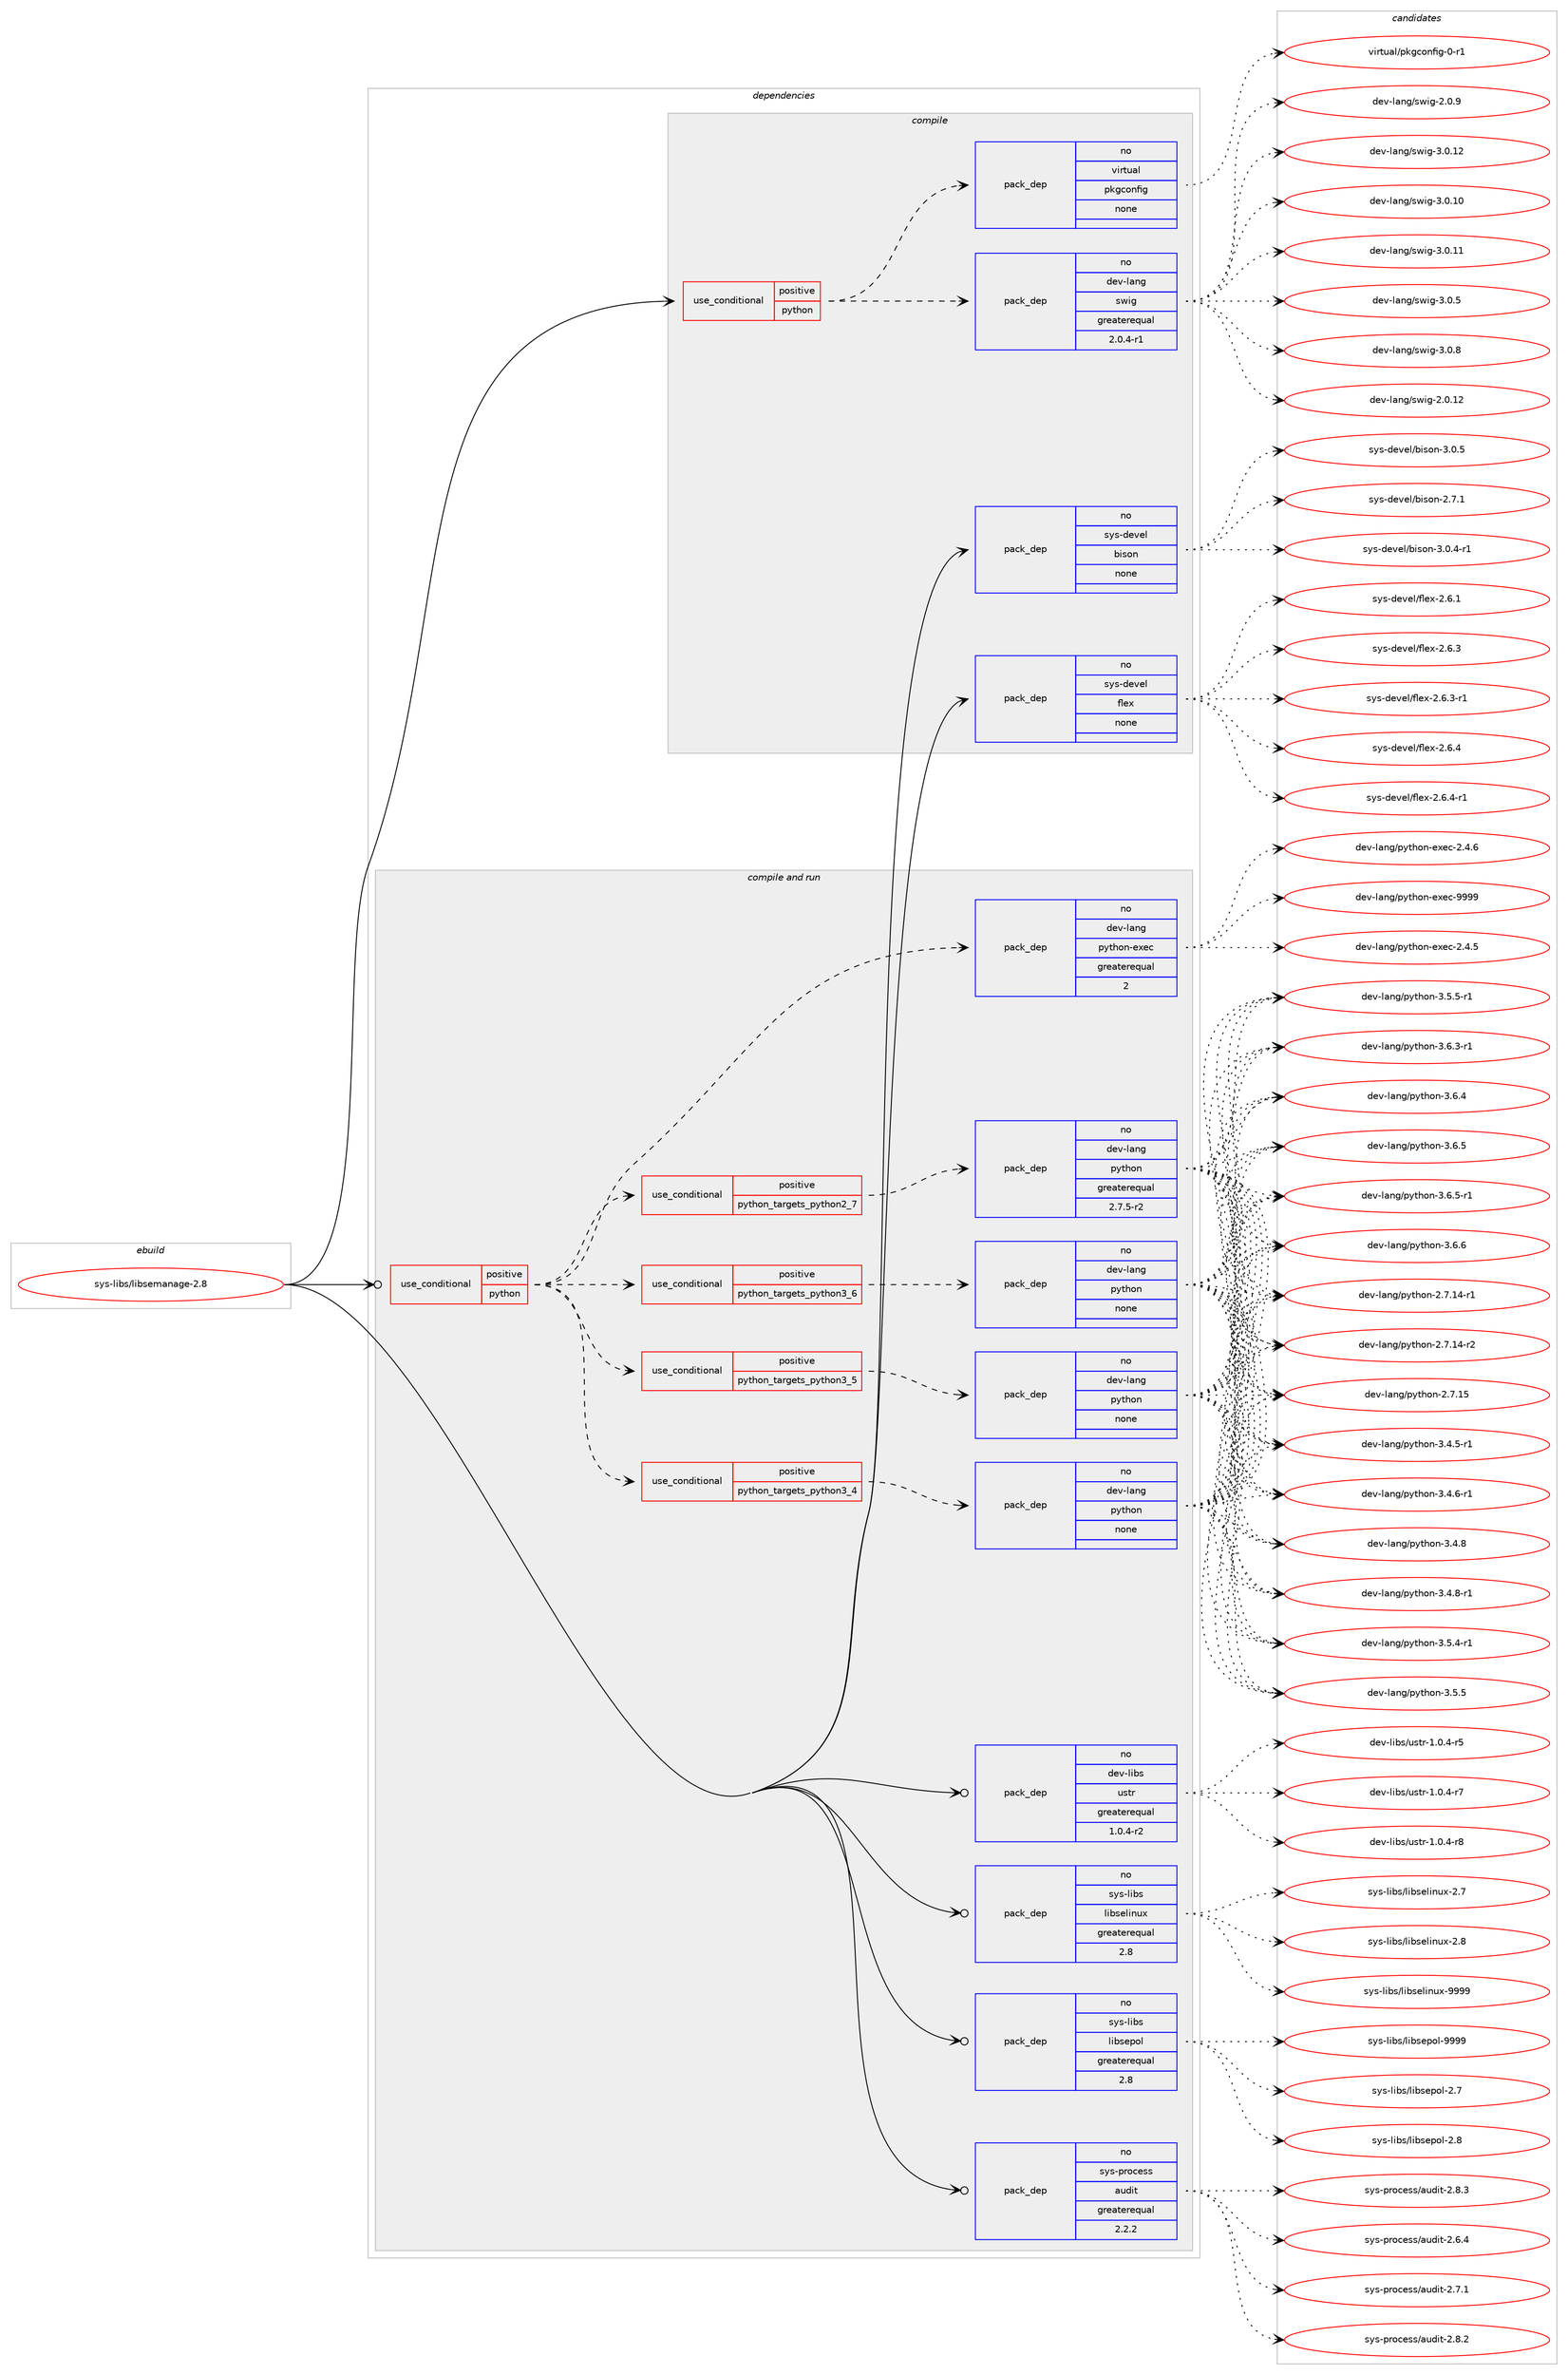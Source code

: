digraph prolog {

# *************
# Graph options
# *************

newrank=true;
concentrate=true;
compound=true;
graph [rankdir=LR,fontname=Helvetica,fontsize=10,ranksep=1.5];#, ranksep=2.5, nodesep=0.2];
edge  [arrowhead=vee];
node  [fontname=Helvetica,fontsize=10];

# **********
# The ebuild
# **********

subgraph cluster_leftcol {
color=gray;
rank=same;
label=<<i>ebuild</i>>;
id [label="sys-libs/libsemanage-2.8", color=red, width=4, href="../sys-libs/libsemanage-2.8.svg"];
}

# ****************
# The dependencies
# ****************

subgraph cluster_midcol {
color=gray;
label=<<i>dependencies</i>>;
subgraph cluster_compile {
fillcolor="#eeeeee";
style=filled;
label=<<i>compile</i>>;
subgraph cond1743 {
dependency8142 [label=<<TABLE BORDER="0" CELLBORDER="1" CELLSPACING="0" CELLPADDING="4"><TR><TD ROWSPAN="3" CELLPADDING="10">use_conditional</TD></TR><TR><TD>positive</TD></TR><TR><TD>python</TD></TR></TABLE>>, shape=none, color=red];
subgraph pack6308 {
dependency8143 [label=<<TABLE BORDER="0" CELLBORDER="1" CELLSPACING="0" CELLPADDING="4" WIDTH="220"><TR><TD ROWSPAN="6" CELLPADDING="30">pack_dep</TD></TR><TR><TD WIDTH="110">no</TD></TR><TR><TD>dev-lang</TD></TR><TR><TD>swig</TD></TR><TR><TD>greaterequal</TD></TR><TR><TD>2.0.4-r1</TD></TR></TABLE>>, shape=none, color=blue];
}
dependency8142:e -> dependency8143:w [weight=20,style="dashed",arrowhead="vee"];
subgraph pack6309 {
dependency8144 [label=<<TABLE BORDER="0" CELLBORDER="1" CELLSPACING="0" CELLPADDING="4" WIDTH="220"><TR><TD ROWSPAN="6" CELLPADDING="30">pack_dep</TD></TR><TR><TD WIDTH="110">no</TD></TR><TR><TD>virtual</TD></TR><TR><TD>pkgconfig</TD></TR><TR><TD>none</TD></TR><TR><TD></TD></TR></TABLE>>, shape=none, color=blue];
}
dependency8142:e -> dependency8144:w [weight=20,style="dashed",arrowhead="vee"];
}
id:e -> dependency8142:w [weight=20,style="solid",arrowhead="vee"];
subgraph pack6310 {
dependency8145 [label=<<TABLE BORDER="0" CELLBORDER="1" CELLSPACING="0" CELLPADDING="4" WIDTH="220"><TR><TD ROWSPAN="6" CELLPADDING="30">pack_dep</TD></TR><TR><TD WIDTH="110">no</TD></TR><TR><TD>sys-devel</TD></TR><TR><TD>bison</TD></TR><TR><TD>none</TD></TR><TR><TD></TD></TR></TABLE>>, shape=none, color=blue];
}
id:e -> dependency8145:w [weight=20,style="solid",arrowhead="vee"];
subgraph pack6311 {
dependency8146 [label=<<TABLE BORDER="0" CELLBORDER="1" CELLSPACING="0" CELLPADDING="4" WIDTH="220"><TR><TD ROWSPAN="6" CELLPADDING="30">pack_dep</TD></TR><TR><TD WIDTH="110">no</TD></TR><TR><TD>sys-devel</TD></TR><TR><TD>flex</TD></TR><TR><TD>none</TD></TR><TR><TD></TD></TR></TABLE>>, shape=none, color=blue];
}
id:e -> dependency8146:w [weight=20,style="solid",arrowhead="vee"];
}
subgraph cluster_compileandrun {
fillcolor="#eeeeee";
style=filled;
label=<<i>compile and run</i>>;
subgraph cond1744 {
dependency8147 [label=<<TABLE BORDER="0" CELLBORDER="1" CELLSPACING="0" CELLPADDING="4"><TR><TD ROWSPAN="3" CELLPADDING="10">use_conditional</TD></TR><TR><TD>positive</TD></TR><TR><TD>python</TD></TR></TABLE>>, shape=none, color=red];
subgraph cond1745 {
dependency8148 [label=<<TABLE BORDER="0" CELLBORDER="1" CELLSPACING="0" CELLPADDING="4"><TR><TD ROWSPAN="3" CELLPADDING="10">use_conditional</TD></TR><TR><TD>positive</TD></TR><TR><TD>python_targets_python2_7</TD></TR></TABLE>>, shape=none, color=red];
subgraph pack6312 {
dependency8149 [label=<<TABLE BORDER="0" CELLBORDER="1" CELLSPACING="0" CELLPADDING="4" WIDTH="220"><TR><TD ROWSPAN="6" CELLPADDING="30">pack_dep</TD></TR><TR><TD WIDTH="110">no</TD></TR><TR><TD>dev-lang</TD></TR><TR><TD>python</TD></TR><TR><TD>greaterequal</TD></TR><TR><TD>2.7.5-r2</TD></TR></TABLE>>, shape=none, color=blue];
}
dependency8148:e -> dependency8149:w [weight=20,style="dashed",arrowhead="vee"];
}
dependency8147:e -> dependency8148:w [weight=20,style="dashed",arrowhead="vee"];
subgraph cond1746 {
dependency8150 [label=<<TABLE BORDER="0" CELLBORDER="1" CELLSPACING="0" CELLPADDING="4"><TR><TD ROWSPAN="3" CELLPADDING="10">use_conditional</TD></TR><TR><TD>positive</TD></TR><TR><TD>python_targets_python3_4</TD></TR></TABLE>>, shape=none, color=red];
subgraph pack6313 {
dependency8151 [label=<<TABLE BORDER="0" CELLBORDER="1" CELLSPACING="0" CELLPADDING="4" WIDTH="220"><TR><TD ROWSPAN="6" CELLPADDING="30">pack_dep</TD></TR><TR><TD WIDTH="110">no</TD></TR><TR><TD>dev-lang</TD></TR><TR><TD>python</TD></TR><TR><TD>none</TD></TR><TR><TD></TD></TR></TABLE>>, shape=none, color=blue];
}
dependency8150:e -> dependency8151:w [weight=20,style="dashed",arrowhead="vee"];
}
dependency8147:e -> dependency8150:w [weight=20,style="dashed",arrowhead="vee"];
subgraph cond1747 {
dependency8152 [label=<<TABLE BORDER="0" CELLBORDER="1" CELLSPACING="0" CELLPADDING="4"><TR><TD ROWSPAN="3" CELLPADDING="10">use_conditional</TD></TR><TR><TD>positive</TD></TR><TR><TD>python_targets_python3_5</TD></TR></TABLE>>, shape=none, color=red];
subgraph pack6314 {
dependency8153 [label=<<TABLE BORDER="0" CELLBORDER="1" CELLSPACING="0" CELLPADDING="4" WIDTH="220"><TR><TD ROWSPAN="6" CELLPADDING="30">pack_dep</TD></TR><TR><TD WIDTH="110">no</TD></TR><TR><TD>dev-lang</TD></TR><TR><TD>python</TD></TR><TR><TD>none</TD></TR><TR><TD></TD></TR></TABLE>>, shape=none, color=blue];
}
dependency8152:e -> dependency8153:w [weight=20,style="dashed",arrowhead="vee"];
}
dependency8147:e -> dependency8152:w [weight=20,style="dashed",arrowhead="vee"];
subgraph cond1748 {
dependency8154 [label=<<TABLE BORDER="0" CELLBORDER="1" CELLSPACING="0" CELLPADDING="4"><TR><TD ROWSPAN="3" CELLPADDING="10">use_conditional</TD></TR><TR><TD>positive</TD></TR><TR><TD>python_targets_python3_6</TD></TR></TABLE>>, shape=none, color=red];
subgraph pack6315 {
dependency8155 [label=<<TABLE BORDER="0" CELLBORDER="1" CELLSPACING="0" CELLPADDING="4" WIDTH="220"><TR><TD ROWSPAN="6" CELLPADDING="30">pack_dep</TD></TR><TR><TD WIDTH="110">no</TD></TR><TR><TD>dev-lang</TD></TR><TR><TD>python</TD></TR><TR><TD>none</TD></TR><TR><TD></TD></TR></TABLE>>, shape=none, color=blue];
}
dependency8154:e -> dependency8155:w [weight=20,style="dashed",arrowhead="vee"];
}
dependency8147:e -> dependency8154:w [weight=20,style="dashed",arrowhead="vee"];
subgraph pack6316 {
dependency8156 [label=<<TABLE BORDER="0" CELLBORDER="1" CELLSPACING="0" CELLPADDING="4" WIDTH="220"><TR><TD ROWSPAN="6" CELLPADDING="30">pack_dep</TD></TR><TR><TD WIDTH="110">no</TD></TR><TR><TD>dev-lang</TD></TR><TR><TD>python-exec</TD></TR><TR><TD>greaterequal</TD></TR><TR><TD>2</TD></TR></TABLE>>, shape=none, color=blue];
}
dependency8147:e -> dependency8156:w [weight=20,style="dashed",arrowhead="vee"];
}
id:e -> dependency8147:w [weight=20,style="solid",arrowhead="odotvee"];
subgraph pack6317 {
dependency8157 [label=<<TABLE BORDER="0" CELLBORDER="1" CELLSPACING="0" CELLPADDING="4" WIDTH="220"><TR><TD ROWSPAN="6" CELLPADDING="30">pack_dep</TD></TR><TR><TD WIDTH="110">no</TD></TR><TR><TD>dev-libs</TD></TR><TR><TD>ustr</TD></TR><TR><TD>greaterequal</TD></TR><TR><TD>1.0.4-r2</TD></TR></TABLE>>, shape=none, color=blue];
}
id:e -> dependency8157:w [weight=20,style="solid",arrowhead="odotvee"];
subgraph pack6318 {
dependency8158 [label=<<TABLE BORDER="0" CELLBORDER="1" CELLSPACING="0" CELLPADDING="4" WIDTH="220"><TR><TD ROWSPAN="6" CELLPADDING="30">pack_dep</TD></TR><TR><TD WIDTH="110">no</TD></TR><TR><TD>sys-libs</TD></TR><TR><TD>libselinux</TD></TR><TR><TD>greaterequal</TD></TR><TR><TD>2.8</TD></TR></TABLE>>, shape=none, color=blue];
}
id:e -> dependency8158:w [weight=20,style="solid",arrowhead="odotvee"];
subgraph pack6319 {
dependency8159 [label=<<TABLE BORDER="0" CELLBORDER="1" CELLSPACING="0" CELLPADDING="4" WIDTH="220"><TR><TD ROWSPAN="6" CELLPADDING="30">pack_dep</TD></TR><TR><TD WIDTH="110">no</TD></TR><TR><TD>sys-libs</TD></TR><TR><TD>libsepol</TD></TR><TR><TD>greaterequal</TD></TR><TR><TD>2.8</TD></TR></TABLE>>, shape=none, color=blue];
}
id:e -> dependency8159:w [weight=20,style="solid",arrowhead="odotvee"];
subgraph pack6320 {
dependency8160 [label=<<TABLE BORDER="0" CELLBORDER="1" CELLSPACING="0" CELLPADDING="4" WIDTH="220"><TR><TD ROWSPAN="6" CELLPADDING="30">pack_dep</TD></TR><TR><TD WIDTH="110">no</TD></TR><TR><TD>sys-process</TD></TR><TR><TD>audit</TD></TR><TR><TD>greaterequal</TD></TR><TR><TD>2.2.2</TD></TR></TABLE>>, shape=none, color=blue];
}
id:e -> dependency8160:w [weight=20,style="solid",arrowhead="odotvee"];
}
subgraph cluster_run {
fillcolor="#eeeeee";
style=filled;
label=<<i>run</i>>;
}
}

# **************
# The candidates
# **************

subgraph cluster_choices {
rank=same;
color=gray;
label=<<i>candidates</i>>;

subgraph choice6308 {
color=black;
nodesep=1;
choice10010111845108971101034711511910510345514648464948 [label="dev-lang/swig-3.0.10", color=red, width=4,href="../dev-lang/swig-3.0.10.svg"];
choice10010111845108971101034711511910510345514648464949 [label="dev-lang/swig-3.0.11", color=red, width=4,href="../dev-lang/swig-3.0.11.svg"];
choice100101118451089711010347115119105103455146484653 [label="dev-lang/swig-3.0.5", color=red, width=4,href="../dev-lang/swig-3.0.5.svg"];
choice100101118451089711010347115119105103455146484656 [label="dev-lang/swig-3.0.8", color=red, width=4,href="../dev-lang/swig-3.0.8.svg"];
choice10010111845108971101034711511910510345504648464950 [label="dev-lang/swig-2.0.12", color=red, width=4,href="../dev-lang/swig-2.0.12.svg"];
choice100101118451089711010347115119105103455046484657 [label="dev-lang/swig-2.0.9", color=red, width=4,href="../dev-lang/swig-2.0.9.svg"];
choice10010111845108971101034711511910510345514648464950 [label="dev-lang/swig-3.0.12", color=red, width=4,href="../dev-lang/swig-3.0.12.svg"];
dependency8143:e -> choice10010111845108971101034711511910510345514648464948:w [style=dotted,weight="100"];
dependency8143:e -> choice10010111845108971101034711511910510345514648464949:w [style=dotted,weight="100"];
dependency8143:e -> choice100101118451089711010347115119105103455146484653:w [style=dotted,weight="100"];
dependency8143:e -> choice100101118451089711010347115119105103455146484656:w [style=dotted,weight="100"];
dependency8143:e -> choice10010111845108971101034711511910510345504648464950:w [style=dotted,weight="100"];
dependency8143:e -> choice100101118451089711010347115119105103455046484657:w [style=dotted,weight="100"];
dependency8143:e -> choice10010111845108971101034711511910510345514648464950:w [style=dotted,weight="100"];
}
subgraph choice6309 {
color=black;
nodesep=1;
choice11810511411611797108471121071039911111010210510345484511449 [label="virtual/pkgconfig-0-r1", color=red, width=4,href="../virtual/pkgconfig-0-r1.svg"];
dependency8144:e -> choice11810511411611797108471121071039911111010210510345484511449:w [style=dotted,weight="100"];
}
subgraph choice6310 {
color=black;
nodesep=1;
choice115121115451001011181011084798105115111110455046554649 [label="sys-devel/bison-2.7.1", color=red, width=4,href="../sys-devel/bison-2.7.1.svg"];
choice1151211154510010111810110847981051151111104551464846524511449 [label="sys-devel/bison-3.0.4-r1", color=red, width=4,href="../sys-devel/bison-3.0.4-r1.svg"];
choice115121115451001011181011084798105115111110455146484653 [label="sys-devel/bison-3.0.5", color=red, width=4,href="../sys-devel/bison-3.0.5.svg"];
dependency8145:e -> choice115121115451001011181011084798105115111110455046554649:w [style=dotted,weight="100"];
dependency8145:e -> choice1151211154510010111810110847981051151111104551464846524511449:w [style=dotted,weight="100"];
dependency8145:e -> choice115121115451001011181011084798105115111110455146484653:w [style=dotted,weight="100"];
}
subgraph choice6311 {
color=black;
nodesep=1;
choice1151211154510010111810110847102108101120455046544649 [label="sys-devel/flex-2.6.1", color=red, width=4,href="../sys-devel/flex-2.6.1.svg"];
choice1151211154510010111810110847102108101120455046544651 [label="sys-devel/flex-2.6.3", color=red, width=4,href="../sys-devel/flex-2.6.3.svg"];
choice11512111545100101118101108471021081011204550465446514511449 [label="sys-devel/flex-2.6.3-r1", color=red, width=4,href="../sys-devel/flex-2.6.3-r1.svg"];
choice1151211154510010111810110847102108101120455046544652 [label="sys-devel/flex-2.6.4", color=red, width=4,href="../sys-devel/flex-2.6.4.svg"];
choice11512111545100101118101108471021081011204550465446524511449 [label="sys-devel/flex-2.6.4-r1", color=red, width=4,href="../sys-devel/flex-2.6.4-r1.svg"];
dependency8146:e -> choice1151211154510010111810110847102108101120455046544649:w [style=dotted,weight="100"];
dependency8146:e -> choice1151211154510010111810110847102108101120455046544651:w [style=dotted,weight="100"];
dependency8146:e -> choice11512111545100101118101108471021081011204550465446514511449:w [style=dotted,weight="100"];
dependency8146:e -> choice1151211154510010111810110847102108101120455046544652:w [style=dotted,weight="100"];
dependency8146:e -> choice11512111545100101118101108471021081011204550465446524511449:w [style=dotted,weight="100"];
}
subgraph choice6312 {
color=black;
nodesep=1;
choice100101118451089711010347112121116104111110455046554649524511449 [label="dev-lang/python-2.7.14-r1", color=red, width=4,href="../dev-lang/python-2.7.14-r1.svg"];
choice100101118451089711010347112121116104111110455046554649524511450 [label="dev-lang/python-2.7.14-r2", color=red, width=4,href="../dev-lang/python-2.7.14-r2.svg"];
choice10010111845108971101034711212111610411111045504655464953 [label="dev-lang/python-2.7.15", color=red, width=4,href="../dev-lang/python-2.7.15.svg"];
choice1001011184510897110103471121211161041111104551465246534511449 [label="dev-lang/python-3.4.5-r1", color=red, width=4,href="../dev-lang/python-3.4.5-r1.svg"];
choice1001011184510897110103471121211161041111104551465246544511449 [label="dev-lang/python-3.4.6-r1", color=red, width=4,href="../dev-lang/python-3.4.6-r1.svg"];
choice100101118451089711010347112121116104111110455146524656 [label="dev-lang/python-3.4.8", color=red, width=4,href="../dev-lang/python-3.4.8.svg"];
choice1001011184510897110103471121211161041111104551465246564511449 [label="dev-lang/python-3.4.8-r1", color=red, width=4,href="../dev-lang/python-3.4.8-r1.svg"];
choice1001011184510897110103471121211161041111104551465346524511449 [label="dev-lang/python-3.5.4-r1", color=red, width=4,href="../dev-lang/python-3.5.4-r1.svg"];
choice100101118451089711010347112121116104111110455146534653 [label="dev-lang/python-3.5.5", color=red, width=4,href="../dev-lang/python-3.5.5.svg"];
choice1001011184510897110103471121211161041111104551465346534511449 [label="dev-lang/python-3.5.5-r1", color=red, width=4,href="../dev-lang/python-3.5.5-r1.svg"];
choice1001011184510897110103471121211161041111104551465446514511449 [label="dev-lang/python-3.6.3-r1", color=red, width=4,href="../dev-lang/python-3.6.3-r1.svg"];
choice100101118451089711010347112121116104111110455146544652 [label="dev-lang/python-3.6.4", color=red, width=4,href="../dev-lang/python-3.6.4.svg"];
choice100101118451089711010347112121116104111110455146544653 [label="dev-lang/python-3.6.5", color=red, width=4,href="../dev-lang/python-3.6.5.svg"];
choice1001011184510897110103471121211161041111104551465446534511449 [label="dev-lang/python-3.6.5-r1", color=red, width=4,href="../dev-lang/python-3.6.5-r1.svg"];
choice100101118451089711010347112121116104111110455146544654 [label="dev-lang/python-3.6.6", color=red, width=4,href="../dev-lang/python-3.6.6.svg"];
dependency8149:e -> choice100101118451089711010347112121116104111110455046554649524511449:w [style=dotted,weight="100"];
dependency8149:e -> choice100101118451089711010347112121116104111110455046554649524511450:w [style=dotted,weight="100"];
dependency8149:e -> choice10010111845108971101034711212111610411111045504655464953:w [style=dotted,weight="100"];
dependency8149:e -> choice1001011184510897110103471121211161041111104551465246534511449:w [style=dotted,weight="100"];
dependency8149:e -> choice1001011184510897110103471121211161041111104551465246544511449:w [style=dotted,weight="100"];
dependency8149:e -> choice100101118451089711010347112121116104111110455146524656:w [style=dotted,weight="100"];
dependency8149:e -> choice1001011184510897110103471121211161041111104551465246564511449:w [style=dotted,weight="100"];
dependency8149:e -> choice1001011184510897110103471121211161041111104551465346524511449:w [style=dotted,weight="100"];
dependency8149:e -> choice100101118451089711010347112121116104111110455146534653:w [style=dotted,weight="100"];
dependency8149:e -> choice1001011184510897110103471121211161041111104551465346534511449:w [style=dotted,weight="100"];
dependency8149:e -> choice1001011184510897110103471121211161041111104551465446514511449:w [style=dotted,weight="100"];
dependency8149:e -> choice100101118451089711010347112121116104111110455146544652:w [style=dotted,weight="100"];
dependency8149:e -> choice100101118451089711010347112121116104111110455146544653:w [style=dotted,weight="100"];
dependency8149:e -> choice1001011184510897110103471121211161041111104551465446534511449:w [style=dotted,weight="100"];
dependency8149:e -> choice100101118451089711010347112121116104111110455146544654:w [style=dotted,weight="100"];
}
subgraph choice6313 {
color=black;
nodesep=1;
choice100101118451089711010347112121116104111110455046554649524511449 [label="dev-lang/python-2.7.14-r1", color=red, width=4,href="../dev-lang/python-2.7.14-r1.svg"];
choice100101118451089711010347112121116104111110455046554649524511450 [label="dev-lang/python-2.7.14-r2", color=red, width=4,href="../dev-lang/python-2.7.14-r2.svg"];
choice10010111845108971101034711212111610411111045504655464953 [label="dev-lang/python-2.7.15", color=red, width=4,href="../dev-lang/python-2.7.15.svg"];
choice1001011184510897110103471121211161041111104551465246534511449 [label="dev-lang/python-3.4.5-r1", color=red, width=4,href="../dev-lang/python-3.4.5-r1.svg"];
choice1001011184510897110103471121211161041111104551465246544511449 [label="dev-lang/python-3.4.6-r1", color=red, width=4,href="../dev-lang/python-3.4.6-r1.svg"];
choice100101118451089711010347112121116104111110455146524656 [label="dev-lang/python-3.4.8", color=red, width=4,href="../dev-lang/python-3.4.8.svg"];
choice1001011184510897110103471121211161041111104551465246564511449 [label="dev-lang/python-3.4.8-r1", color=red, width=4,href="../dev-lang/python-3.4.8-r1.svg"];
choice1001011184510897110103471121211161041111104551465346524511449 [label="dev-lang/python-3.5.4-r1", color=red, width=4,href="../dev-lang/python-3.5.4-r1.svg"];
choice100101118451089711010347112121116104111110455146534653 [label="dev-lang/python-3.5.5", color=red, width=4,href="../dev-lang/python-3.5.5.svg"];
choice1001011184510897110103471121211161041111104551465346534511449 [label="dev-lang/python-3.5.5-r1", color=red, width=4,href="../dev-lang/python-3.5.5-r1.svg"];
choice1001011184510897110103471121211161041111104551465446514511449 [label="dev-lang/python-3.6.3-r1", color=red, width=4,href="../dev-lang/python-3.6.3-r1.svg"];
choice100101118451089711010347112121116104111110455146544652 [label="dev-lang/python-3.6.4", color=red, width=4,href="../dev-lang/python-3.6.4.svg"];
choice100101118451089711010347112121116104111110455146544653 [label="dev-lang/python-3.6.5", color=red, width=4,href="../dev-lang/python-3.6.5.svg"];
choice1001011184510897110103471121211161041111104551465446534511449 [label="dev-lang/python-3.6.5-r1", color=red, width=4,href="../dev-lang/python-3.6.5-r1.svg"];
choice100101118451089711010347112121116104111110455146544654 [label="dev-lang/python-3.6.6", color=red, width=4,href="../dev-lang/python-3.6.6.svg"];
dependency8151:e -> choice100101118451089711010347112121116104111110455046554649524511449:w [style=dotted,weight="100"];
dependency8151:e -> choice100101118451089711010347112121116104111110455046554649524511450:w [style=dotted,weight="100"];
dependency8151:e -> choice10010111845108971101034711212111610411111045504655464953:w [style=dotted,weight="100"];
dependency8151:e -> choice1001011184510897110103471121211161041111104551465246534511449:w [style=dotted,weight="100"];
dependency8151:e -> choice1001011184510897110103471121211161041111104551465246544511449:w [style=dotted,weight="100"];
dependency8151:e -> choice100101118451089711010347112121116104111110455146524656:w [style=dotted,weight="100"];
dependency8151:e -> choice1001011184510897110103471121211161041111104551465246564511449:w [style=dotted,weight="100"];
dependency8151:e -> choice1001011184510897110103471121211161041111104551465346524511449:w [style=dotted,weight="100"];
dependency8151:e -> choice100101118451089711010347112121116104111110455146534653:w [style=dotted,weight="100"];
dependency8151:e -> choice1001011184510897110103471121211161041111104551465346534511449:w [style=dotted,weight="100"];
dependency8151:e -> choice1001011184510897110103471121211161041111104551465446514511449:w [style=dotted,weight="100"];
dependency8151:e -> choice100101118451089711010347112121116104111110455146544652:w [style=dotted,weight="100"];
dependency8151:e -> choice100101118451089711010347112121116104111110455146544653:w [style=dotted,weight="100"];
dependency8151:e -> choice1001011184510897110103471121211161041111104551465446534511449:w [style=dotted,weight="100"];
dependency8151:e -> choice100101118451089711010347112121116104111110455146544654:w [style=dotted,weight="100"];
}
subgraph choice6314 {
color=black;
nodesep=1;
choice100101118451089711010347112121116104111110455046554649524511449 [label="dev-lang/python-2.7.14-r1", color=red, width=4,href="../dev-lang/python-2.7.14-r1.svg"];
choice100101118451089711010347112121116104111110455046554649524511450 [label="dev-lang/python-2.7.14-r2", color=red, width=4,href="../dev-lang/python-2.7.14-r2.svg"];
choice10010111845108971101034711212111610411111045504655464953 [label="dev-lang/python-2.7.15", color=red, width=4,href="../dev-lang/python-2.7.15.svg"];
choice1001011184510897110103471121211161041111104551465246534511449 [label="dev-lang/python-3.4.5-r1", color=red, width=4,href="../dev-lang/python-3.4.5-r1.svg"];
choice1001011184510897110103471121211161041111104551465246544511449 [label="dev-lang/python-3.4.6-r1", color=red, width=4,href="../dev-lang/python-3.4.6-r1.svg"];
choice100101118451089711010347112121116104111110455146524656 [label="dev-lang/python-3.4.8", color=red, width=4,href="../dev-lang/python-3.4.8.svg"];
choice1001011184510897110103471121211161041111104551465246564511449 [label="dev-lang/python-3.4.8-r1", color=red, width=4,href="../dev-lang/python-3.4.8-r1.svg"];
choice1001011184510897110103471121211161041111104551465346524511449 [label="dev-lang/python-3.5.4-r1", color=red, width=4,href="../dev-lang/python-3.5.4-r1.svg"];
choice100101118451089711010347112121116104111110455146534653 [label="dev-lang/python-3.5.5", color=red, width=4,href="../dev-lang/python-3.5.5.svg"];
choice1001011184510897110103471121211161041111104551465346534511449 [label="dev-lang/python-3.5.5-r1", color=red, width=4,href="../dev-lang/python-3.5.5-r1.svg"];
choice1001011184510897110103471121211161041111104551465446514511449 [label="dev-lang/python-3.6.3-r1", color=red, width=4,href="../dev-lang/python-3.6.3-r1.svg"];
choice100101118451089711010347112121116104111110455146544652 [label="dev-lang/python-3.6.4", color=red, width=4,href="../dev-lang/python-3.6.4.svg"];
choice100101118451089711010347112121116104111110455146544653 [label="dev-lang/python-3.6.5", color=red, width=4,href="../dev-lang/python-3.6.5.svg"];
choice1001011184510897110103471121211161041111104551465446534511449 [label="dev-lang/python-3.6.5-r1", color=red, width=4,href="../dev-lang/python-3.6.5-r1.svg"];
choice100101118451089711010347112121116104111110455146544654 [label="dev-lang/python-3.6.6", color=red, width=4,href="../dev-lang/python-3.6.6.svg"];
dependency8153:e -> choice100101118451089711010347112121116104111110455046554649524511449:w [style=dotted,weight="100"];
dependency8153:e -> choice100101118451089711010347112121116104111110455046554649524511450:w [style=dotted,weight="100"];
dependency8153:e -> choice10010111845108971101034711212111610411111045504655464953:w [style=dotted,weight="100"];
dependency8153:e -> choice1001011184510897110103471121211161041111104551465246534511449:w [style=dotted,weight="100"];
dependency8153:e -> choice1001011184510897110103471121211161041111104551465246544511449:w [style=dotted,weight="100"];
dependency8153:e -> choice100101118451089711010347112121116104111110455146524656:w [style=dotted,weight="100"];
dependency8153:e -> choice1001011184510897110103471121211161041111104551465246564511449:w [style=dotted,weight="100"];
dependency8153:e -> choice1001011184510897110103471121211161041111104551465346524511449:w [style=dotted,weight="100"];
dependency8153:e -> choice100101118451089711010347112121116104111110455146534653:w [style=dotted,weight="100"];
dependency8153:e -> choice1001011184510897110103471121211161041111104551465346534511449:w [style=dotted,weight="100"];
dependency8153:e -> choice1001011184510897110103471121211161041111104551465446514511449:w [style=dotted,weight="100"];
dependency8153:e -> choice100101118451089711010347112121116104111110455146544652:w [style=dotted,weight="100"];
dependency8153:e -> choice100101118451089711010347112121116104111110455146544653:w [style=dotted,weight="100"];
dependency8153:e -> choice1001011184510897110103471121211161041111104551465446534511449:w [style=dotted,weight="100"];
dependency8153:e -> choice100101118451089711010347112121116104111110455146544654:w [style=dotted,weight="100"];
}
subgraph choice6315 {
color=black;
nodesep=1;
choice100101118451089711010347112121116104111110455046554649524511449 [label="dev-lang/python-2.7.14-r1", color=red, width=4,href="../dev-lang/python-2.7.14-r1.svg"];
choice100101118451089711010347112121116104111110455046554649524511450 [label="dev-lang/python-2.7.14-r2", color=red, width=4,href="../dev-lang/python-2.7.14-r2.svg"];
choice10010111845108971101034711212111610411111045504655464953 [label="dev-lang/python-2.7.15", color=red, width=4,href="../dev-lang/python-2.7.15.svg"];
choice1001011184510897110103471121211161041111104551465246534511449 [label="dev-lang/python-3.4.5-r1", color=red, width=4,href="../dev-lang/python-3.4.5-r1.svg"];
choice1001011184510897110103471121211161041111104551465246544511449 [label="dev-lang/python-3.4.6-r1", color=red, width=4,href="../dev-lang/python-3.4.6-r1.svg"];
choice100101118451089711010347112121116104111110455146524656 [label="dev-lang/python-3.4.8", color=red, width=4,href="../dev-lang/python-3.4.8.svg"];
choice1001011184510897110103471121211161041111104551465246564511449 [label="dev-lang/python-3.4.8-r1", color=red, width=4,href="../dev-lang/python-3.4.8-r1.svg"];
choice1001011184510897110103471121211161041111104551465346524511449 [label="dev-lang/python-3.5.4-r1", color=red, width=4,href="../dev-lang/python-3.5.4-r1.svg"];
choice100101118451089711010347112121116104111110455146534653 [label="dev-lang/python-3.5.5", color=red, width=4,href="../dev-lang/python-3.5.5.svg"];
choice1001011184510897110103471121211161041111104551465346534511449 [label="dev-lang/python-3.5.5-r1", color=red, width=4,href="../dev-lang/python-3.5.5-r1.svg"];
choice1001011184510897110103471121211161041111104551465446514511449 [label="dev-lang/python-3.6.3-r1", color=red, width=4,href="../dev-lang/python-3.6.3-r1.svg"];
choice100101118451089711010347112121116104111110455146544652 [label="dev-lang/python-3.6.4", color=red, width=4,href="../dev-lang/python-3.6.4.svg"];
choice100101118451089711010347112121116104111110455146544653 [label="dev-lang/python-3.6.5", color=red, width=4,href="../dev-lang/python-3.6.5.svg"];
choice1001011184510897110103471121211161041111104551465446534511449 [label="dev-lang/python-3.6.5-r1", color=red, width=4,href="../dev-lang/python-3.6.5-r1.svg"];
choice100101118451089711010347112121116104111110455146544654 [label="dev-lang/python-3.6.6", color=red, width=4,href="../dev-lang/python-3.6.6.svg"];
dependency8155:e -> choice100101118451089711010347112121116104111110455046554649524511449:w [style=dotted,weight="100"];
dependency8155:e -> choice100101118451089711010347112121116104111110455046554649524511450:w [style=dotted,weight="100"];
dependency8155:e -> choice10010111845108971101034711212111610411111045504655464953:w [style=dotted,weight="100"];
dependency8155:e -> choice1001011184510897110103471121211161041111104551465246534511449:w [style=dotted,weight="100"];
dependency8155:e -> choice1001011184510897110103471121211161041111104551465246544511449:w [style=dotted,weight="100"];
dependency8155:e -> choice100101118451089711010347112121116104111110455146524656:w [style=dotted,weight="100"];
dependency8155:e -> choice1001011184510897110103471121211161041111104551465246564511449:w [style=dotted,weight="100"];
dependency8155:e -> choice1001011184510897110103471121211161041111104551465346524511449:w [style=dotted,weight="100"];
dependency8155:e -> choice100101118451089711010347112121116104111110455146534653:w [style=dotted,weight="100"];
dependency8155:e -> choice1001011184510897110103471121211161041111104551465346534511449:w [style=dotted,weight="100"];
dependency8155:e -> choice1001011184510897110103471121211161041111104551465446514511449:w [style=dotted,weight="100"];
dependency8155:e -> choice100101118451089711010347112121116104111110455146544652:w [style=dotted,weight="100"];
dependency8155:e -> choice100101118451089711010347112121116104111110455146544653:w [style=dotted,weight="100"];
dependency8155:e -> choice1001011184510897110103471121211161041111104551465446534511449:w [style=dotted,weight="100"];
dependency8155:e -> choice100101118451089711010347112121116104111110455146544654:w [style=dotted,weight="100"];
}
subgraph choice6316 {
color=black;
nodesep=1;
choice1001011184510897110103471121211161041111104510112010199455046524653 [label="dev-lang/python-exec-2.4.5", color=red, width=4,href="../dev-lang/python-exec-2.4.5.svg"];
choice1001011184510897110103471121211161041111104510112010199455046524654 [label="dev-lang/python-exec-2.4.6", color=red, width=4,href="../dev-lang/python-exec-2.4.6.svg"];
choice10010111845108971101034711212111610411111045101120101994557575757 [label="dev-lang/python-exec-9999", color=red, width=4,href="../dev-lang/python-exec-9999.svg"];
dependency8156:e -> choice1001011184510897110103471121211161041111104510112010199455046524653:w [style=dotted,weight="100"];
dependency8156:e -> choice1001011184510897110103471121211161041111104510112010199455046524654:w [style=dotted,weight="100"];
dependency8156:e -> choice10010111845108971101034711212111610411111045101120101994557575757:w [style=dotted,weight="100"];
}
subgraph choice6317 {
color=black;
nodesep=1;
choice1001011184510810598115471171151161144549464846524511453 [label="dev-libs/ustr-1.0.4-r5", color=red, width=4,href="../dev-libs/ustr-1.0.4-r5.svg"];
choice1001011184510810598115471171151161144549464846524511455 [label="dev-libs/ustr-1.0.4-r7", color=red, width=4,href="../dev-libs/ustr-1.0.4-r7.svg"];
choice1001011184510810598115471171151161144549464846524511456 [label="dev-libs/ustr-1.0.4-r8", color=red, width=4,href="../dev-libs/ustr-1.0.4-r8.svg"];
dependency8157:e -> choice1001011184510810598115471171151161144549464846524511453:w [style=dotted,weight="100"];
dependency8157:e -> choice1001011184510810598115471171151161144549464846524511455:w [style=dotted,weight="100"];
dependency8157:e -> choice1001011184510810598115471171151161144549464846524511456:w [style=dotted,weight="100"];
}
subgraph choice6318 {
color=black;
nodesep=1;
choice1151211154510810598115471081059811510110810511011712045504655 [label="sys-libs/libselinux-2.7", color=red, width=4,href="../sys-libs/libselinux-2.7.svg"];
choice1151211154510810598115471081059811510110810511011712045504656 [label="sys-libs/libselinux-2.8", color=red, width=4,href="../sys-libs/libselinux-2.8.svg"];
choice115121115451081059811547108105981151011081051101171204557575757 [label="sys-libs/libselinux-9999", color=red, width=4,href="../sys-libs/libselinux-9999.svg"];
dependency8158:e -> choice1151211154510810598115471081059811510110810511011712045504655:w [style=dotted,weight="100"];
dependency8158:e -> choice1151211154510810598115471081059811510110810511011712045504656:w [style=dotted,weight="100"];
dependency8158:e -> choice115121115451081059811547108105981151011081051101171204557575757:w [style=dotted,weight="100"];
}
subgraph choice6319 {
color=black;
nodesep=1;
choice1151211154510810598115471081059811510111211110845504655 [label="sys-libs/libsepol-2.7", color=red, width=4,href="../sys-libs/libsepol-2.7.svg"];
choice1151211154510810598115471081059811510111211110845504656 [label="sys-libs/libsepol-2.8", color=red, width=4,href="../sys-libs/libsepol-2.8.svg"];
choice115121115451081059811547108105981151011121111084557575757 [label="sys-libs/libsepol-9999", color=red, width=4,href="../sys-libs/libsepol-9999.svg"];
dependency8159:e -> choice1151211154510810598115471081059811510111211110845504655:w [style=dotted,weight="100"];
dependency8159:e -> choice1151211154510810598115471081059811510111211110845504656:w [style=dotted,weight="100"];
dependency8159:e -> choice115121115451081059811547108105981151011121111084557575757:w [style=dotted,weight="100"];
}
subgraph choice6320 {
color=black;
nodesep=1;
choice11512111545112114111991011151154797117100105116455046544652 [label="sys-process/audit-2.6.4", color=red, width=4,href="../sys-process/audit-2.6.4.svg"];
choice11512111545112114111991011151154797117100105116455046554649 [label="sys-process/audit-2.7.1", color=red, width=4,href="../sys-process/audit-2.7.1.svg"];
choice11512111545112114111991011151154797117100105116455046564650 [label="sys-process/audit-2.8.2", color=red, width=4,href="../sys-process/audit-2.8.2.svg"];
choice11512111545112114111991011151154797117100105116455046564651 [label="sys-process/audit-2.8.3", color=red, width=4,href="../sys-process/audit-2.8.3.svg"];
dependency8160:e -> choice11512111545112114111991011151154797117100105116455046544652:w [style=dotted,weight="100"];
dependency8160:e -> choice11512111545112114111991011151154797117100105116455046554649:w [style=dotted,weight="100"];
dependency8160:e -> choice11512111545112114111991011151154797117100105116455046564650:w [style=dotted,weight="100"];
dependency8160:e -> choice11512111545112114111991011151154797117100105116455046564651:w [style=dotted,weight="100"];
}
}

}
